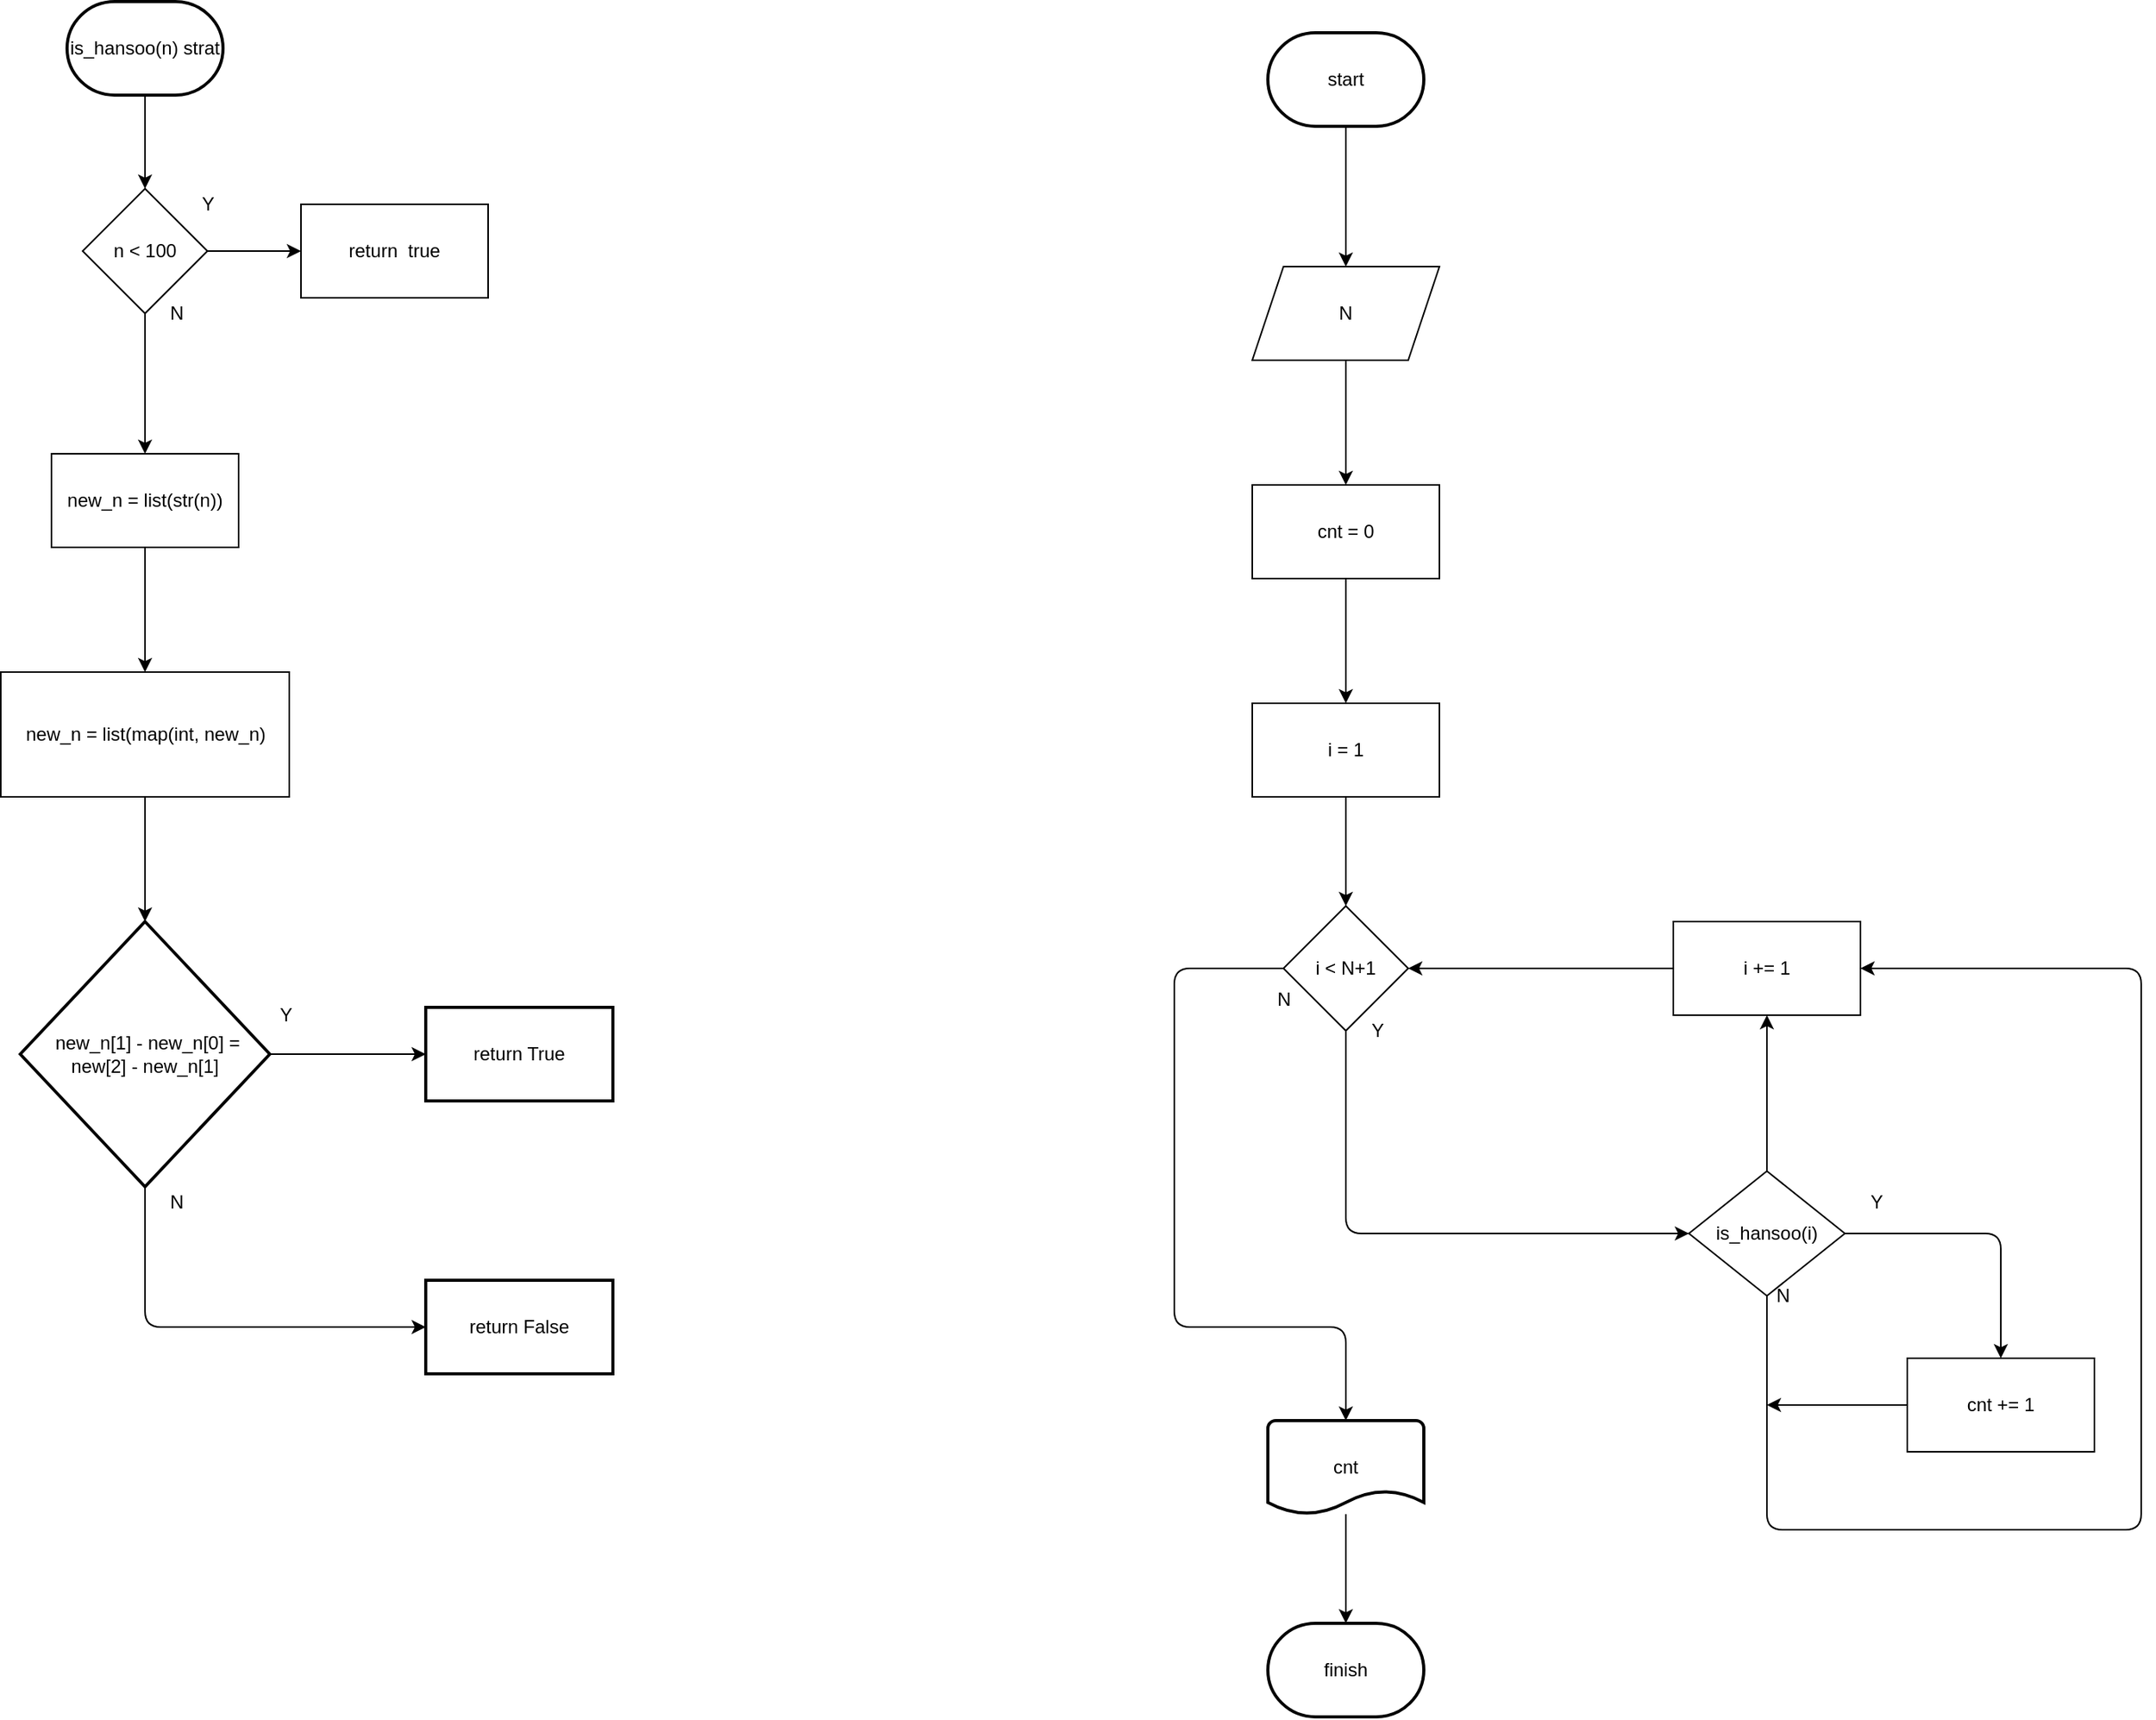 <mxfile>
    <diagram id="-DXfyvPD8xAoY_GtGecm" name="Page-1">
        <mxGraphModel dx="778" dy="608" grid="1" gridSize="10" guides="1" tooltips="1" connect="1" arrows="1" fold="1" page="1" pageScale="1" pageWidth="850" pageHeight="1100" math="0" shadow="0">
            <root>
                <mxCell id="0"/>
                <mxCell id="1" parent="0"/>
                <mxCell id="6" value="" style="edgeStyle=none;html=1;" parent="1" source="2" edge="1">
                    <mxGeometry relative="1" as="geometry">
                        <mxPoint x="390" y="130" as="targetPoint"/>
                    </mxGeometry>
                </mxCell>
                <mxCell id="2" value="is_hansoo(n) strat" style="strokeWidth=2;html=1;shape=mxgraph.flowchart.terminator;whiteSpace=wrap;" parent="1" vertex="1">
                    <mxGeometry x="340" y="10" width="100" height="60" as="geometry"/>
                </mxCell>
                <mxCell id="19" value="" style="edgeStyle=none;html=1;" parent="1" source="17" target="18" edge="1">
                    <mxGeometry relative="1" as="geometry"/>
                </mxCell>
                <mxCell id="22" value="" style="edgeStyle=none;html=1;" parent="1" source="17" target="21" edge="1">
                    <mxGeometry relative="1" as="geometry"/>
                </mxCell>
                <mxCell id="17" value="n &amp;lt; 100" style="rhombus;whiteSpace=wrap;html=1;" parent="1" vertex="1">
                    <mxGeometry x="350" y="130" width="80" height="80" as="geometry"/>
                </mxCell>
                <mxCell id="18" value="return&amp;nbsp; true" style="whiteSpace=wrap;html=1;" parent="1" vertex="1">
                    <mxGeometry x="490" y="140" width="120" height="60" as="geometry"/>
                </mxCell>
                <mxCell id="20" value="Y" style="text;html=1;align=center;verticalAlign=middle;resizable=0;points=[];autosize=1;strokeColor=none;fillColor=none;" parent="1" vertex="1">
                    <mxGeometry x="420" y="130" width="20" height="20" as="geometry"/>
                </mxCell>
                <mxCell id="25" value="" style="edgeStyle=none;html=1;" parent="1" source="21" target="24" edge="1">
                    <mxGeometry relative="1" as="geometry"/>
                </mxCell>
                <mxCell id="21" value="new_n = list(str(n))" style="whiteSpace=wrap;html=1;" parent="1" vertex="1">
                    <mxGeometry x="330" y="300" width="120" height="60" as="geometry"/>
                </mxCell>
                <mxCell id="23" value="N" style="text;html=1;align=center;verticalAlign=middle;resizable=0;points=[];autosize=1;strokeColor=none;fillColor=none;" parent="1" vertex="1">
                    <mxGeometry x="400" y="200" width="20" height="20" as="geometry"/>
                </mxCell>
                <mxCell id="70" value="" style="edgeStyle=none;html=1;" parent="1" source="24" edge="1">
                    <mxGeometry relative="1" as="geometry">
                        <mxPoint x="390" y="600" as="targetPoint"/>
                    </mxGeometry>
                </mxCell>
                <mxCell id="24" value="new_n = list(map(int, new_n)" style="whiteSpace=wrap;html=1;" parent="1" vertex="1">
                    <mxGeometry x="297.5" y="440" width="185" height="80" as="geometry"/>
                </mxCell>
                <mxCell id="36" value="" style="edgeStyle=none;html=1;" parent="1" source="34" target="35" edge="1">
                    <mxGeometry relative="1" as="geometry"/>
                </mxCell>
                <mxCell id="34" value="N" style="shape=parallelogram;perimeter=parallelogramPerimeter;whiteSpace=wrap;html=1;fixedSize=1;" parent="1" vertex="1">
                    <mxGeometry x="1100" y="180" width="120" height="60" as="geometry"/>
                </mxCell>
                <mxCell id="38" value="" style="edgeStyle=none;html=1;" parent="1" source="35" target="37" edge="1">
                    <mxGeometry relative="1" as="geometry"/>
                </mxCell>
                <mxCell id="35" value="cnt = 0" style="whiteSpace=wrap;html=1;" parent="1" vertex="1">
                    <mxGeometry x="1100" y="320" width="120" height="60" as="geometry"/>
                </mxCell>
                <mxCell id="40" value="" style="edgeStyle=none;html=1;" parent="1" source="37" target="39" edge="1">
                    <mxGeometry relative="1" as="geometry"/>
                </mxCell>
                <mxCell id="37" value="i = 1" style="whiteSpace=wrap;html=1;" parent="1" vertex="1">
                    <mxGeometry x="1100" y="460" width="120" height="60" as="geometry"/>
                </mxCell>
                <mxCell id="44" value="" style="edgeStyle=none;html=1;entryX=0;entryY=0.5;entryDx=0;entryDy=0;" parent="1" source="39" target="51" edge="1">
                    <mxGeometry relative="1" as="geometry">
                        <Array as="points">
                            <mxPoint x="1160" y="800"/>
                        </Array>
                        <mxPoint x="1370" y="790" as="targetPoint"/>
                    </mxGeometry>
                </mxCell>
                <mxCell id="83" style="edgeStyle=none;html=1;entryX=0.5;entryY=0;entryDx=0;entryDy=0;entryPerimeter=0;" edge="1" parent="1" source="39" target="82">
                    <mxGeometry relative="1" as="geometry">
                        <Array as="points">
                            <mxPoint x="1050" y="630"/>
                            <mxPoint x="1050" y="860"/>
                            <mxPoint x="1160" y="860"/>
                        </Array>
                    </mxGeometry>
                </mxCell>
                <mxCell id="39" value="i &amp;lt; N+1" style="rhombus;whiteSpace=wrap;html=1;" parent="1" vertex="1">
                    <mxGeometry x="1120" y="590" width="80" height="80" as="geometry"/>
                </mxCell>
                <mxCell id="42" style="edgeStyle=none;html=1;entryX=1;entryY=0.5;entryDx=0;entryDy=0;" parent="1" source="41" target="39" edge="1">
                    <mxGeometry relative="1" as="geometry"/>
                </mxCell>
                <mxCell id="41" value="i += 1" style="whiteSpace=wrap;html=1;" parent="1" vertex="1">
                    <mxGeometry x="1370" y="600" width="120" height="60" as="geometry"/>
                </mxCell>
                <mxCell id="45" value="" style="edgeStyle=none;html=1;exitX=0.5;exitY=0;exitDx=0;exitDy=0;" parent="1" source="51" target="41" edge="1">
                    <mxGeometry relative="1" as="geometry">
                        <mxPoint x="1430" y="760" as="sourcePoint"/>
                    </mxGeometry>
                </mxCell>
                <mxCell id="46" value="finish" style="strokeWidth=2;html=1;shape=mxgraph.flowchart.terminator;whiteSpace=wrap;" parent="1" vertex="1">
                    <mxGeometry x="1110" y="1050" width="100" height="60" as="geometry"/>
                </mxCell>
                <mxCell id="48" value="N" style="text;html=1;align=center;verticalAlign=middle;resizable=0;points=[];autosize=1;strokeColor=none;fillColor=none;" parent="1" vertex="1">
                    <mxGeometry x="1110" y="640" width="20" height="20" as="geometry"/>
                </mxCell>
                <mxCell id="49" value="Y" style="text;html=1;align=center;verticalAlign=middle;resizable=0;points=[];autosize=1;strokeColor=none;fillColor=none;" parent="1" vertex="1">
                    <mxGeometry x="1170" y="660" width="20" height="20" as="geometry"/>
                </mxCell>
                <mxCell id="54" style="edgeStyle=none;html=1;" parent="1" source="50" edge="1">
                    <mxGeometry relative="1" as="geometry">
                        <mxPoint x="1430" y="910" as="targetPoint"/>
                    </mxGeometry>
                </mxCell>
                <mxCell id="50" value="cnt += 1" style="whiteSpace=wrap;html=1;" parent="1" vertex="1">
                    <mxGeometry x="1520" y="880" width="120" height="60" as="geometry"/>
                </mxCell>
                <mxCell id="52" style="edgeStyle=none;html=1;entryX=0.5;entryY=0;entryDx=0;entryDy=0;" parent="1" source="51" target="50" edge="1">
                    <mxGeometry relative="1" as="geometry">
                        <Array as="points">
                            <mxPoint x="1580" y="800"/>
                        </Array>
                    </mxGeometry>
                </mxCell>
                <mxCell id="53" style="edgeStyle=none;html=1;entryX=1;entryY=0.5;entryDx=0;entryDy=0;" parent="1" source="51" target="41" edge="1">
                    <mxGeometry relative="1" as="geometry">
                        <Array as="points">
                            <mxPoint x="1430" y="990"/>
                            <mxPoint x="1670" y="990"/>
                            <mxPoint x="1670" y="630"/>
                        </Array>
                    </mxGeometry>
                </mxCell>
                <mxCell id="51" value="is_hansoo(i)" style="rhombus;whiteSpace=wrap;html=1;" parent="1" vertex="1">
                    <mxGeometry x="1380" y="760" width="100" height="80" as="geometry"/>
                </mxCell>
                <mxCell id="73" value="" style="edgeStyle=none;html=1;" edge="1" parent="1" source="71" target="72">
                    <mxGeometry relative="1" as="geometry"/>
                </mxCell>
                <mxCell id="76" value="" style="edgeStyle=none;html=1;" edge="1" parent="1" source="71" target="75">
                    <mxGeometry relative="1" as="geometry">
                        <Array as="points">
                            <mxPoint x="390" y="860"/>
                        </Array>
                    </mxGeometry>
                </mxCell>
                <mxCell id="71" value="&amp;nbsp;new_n[1] - new_n[0] = new[2] - new_n[1]" style="strokeWidth=2;html=1;shape=mxgraph.flowchart.decision;whiteSpace=wrap;" vertex="1" parent="1">
                    <mxGeometry x="310" y="600" width="160" height="170" as="geometry"/>
                </mxCell>
                <mxCell id="72" value="return True" style="whiteSpace=wrap;html=1;strokeWidth=2;" vertex="1" parent="1">
                    <mxGeometry x="570" y="655" width="120" height="60" as="geometry"/>
                </mxCell>
                <mxCell id="74" value="Y" style="text;html=1;align=center;verticalAlign=middle;resizable=0;points=[];autosize=1;strokeColor=none;fillColor=none;" vertex="1" parent="1">
                    <mxGeometry x="470" y="650" width="20" height="20" as="geometry"/>
                </mxCell>
                <mxCell id="75" value="return False" style="whiteSpace=wrap;html=1;strokeWidth=2;" vertex="1" parent="1">
                    <mxGeometry x="570" y="830" width="120" height="60" as="geometry"/>
                </mxCell>
                <mxCell id="77" value="N" style="text;html=1;align=center;verticalAlign=middle;resizable=0;points=[];autosize=1;strokeColor=none;fillColor=none;" vertex="1" parent="1">
                    <mxGeometry x="400" y="770" width="20" height="20" as="geometry"/>
                </mxCell>
                <mxCell id="79" value="" style="edgeStyle=none;html=1;" edge="1" parent="1" source="78" target="34">
                    <mxGeometry relative="1" as="geometry"/>
                </mxCell>
                <mxCell id="78" value="start" style="strokeWidth=2;html=1;shape=mxgraph.flowchart.terminator;whiteSpace=wrap;" vertex="1" parent="1">
                    <mxGeometry x="1110" y="30" width="100" height="60" as="geometry"/>
                </mxCell>
                <mxCell id="80" value="Y" style="text;html=1;align=center;verticalAlign=middle;resizable=0;points=[];autosize=1;strokeColor=none;fillColor=none;" vertex="1" parent="1">
                    <mxGeometry x="1490" y="770" width="20" height="20" as="geometry"/>
                </mxCell>
                <mxCell id="81" value="N" style="text;html=1;align=center;verticalAlign=middle;resizable=0;points=[];autosize=1;strokeColor=none;fillColor=none;" vertex="1" parent="1">
                    <mxGeometry x="1430" y="830" width="20" height="20" as="geometry"/>
                </mxCell>
                <mxCell id="84" value="" style="edgeStyle=none;html=1;" edge="1" parent="1" source="82" target="46">
                    <mxGeometry relative="1" as="geometry"/>
                </mxCell>
                <mxCell id="82" value="cnt" style="strokeWidth=2;html=1;shape=mxgraph.flowchart.document2;whiteSpace=wrap;size=0.25;" vertex="1" parent="1">
                    <mxGeometry x="1110" y="920" width="100" height="60" as="geometry"/>
                </mxCell>
            </root>
        </mxGraphModel>
    </diagram>
</mxfile>